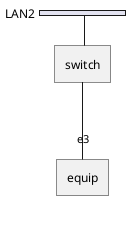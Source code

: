 {
  "sha1": "279imk3kt8rx29u8zzba9pvzhqcm0wh",
  "insertion": {
    "when": "2024-05-30T20:48:19.922Z",
    "url": "https://forum.plantuml.net/14458/nwdiag-issue-other-internal-networks-with-the-layout-engine",
    "user": "plantuml@gmail.com"
  }
}
@startuml
nwdiag {
  network LAN2 {
     switch;
  }
  switch -- equip;
  equip [address = "e3"];
}
@enduml
